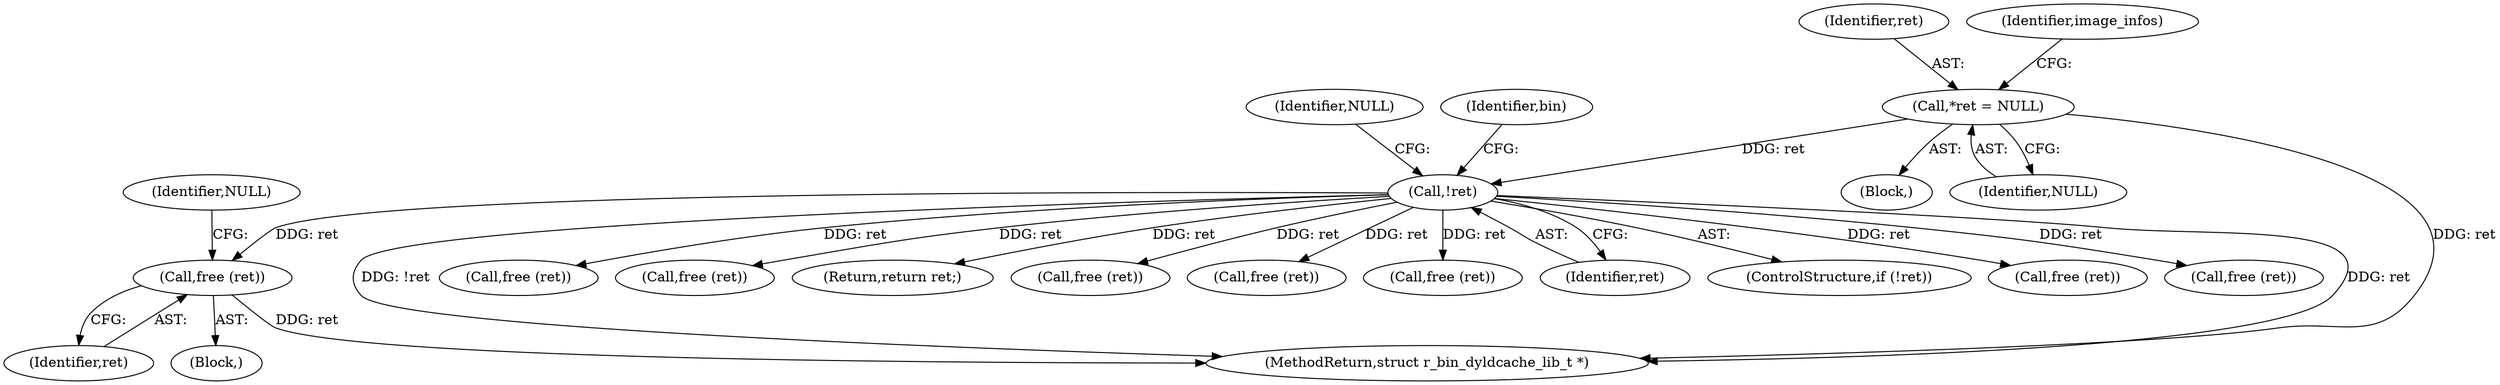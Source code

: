 digraph "0_radare2_4e98402f09a0ef0bb8559a33a4c1988c54938eaf@pointer" {
"1000303" [label="(Call,free (ret))"];
"1000191" [label="(Call,!ret)"];
"1000123" [label="(Call,*ret = NULL)"];
"1000306" [label="(Identifier,NULL)"];
"1000334" [label="(Call,free (ret))"];
"1000200" [label="(Identifier,bin)"];
"1000114" [label="(Block,)"];
"1000300" [label="(Block,)"];
"1000524" [label="(Call,free (ret))"];
"1000748" [label="(Return,return ret;)"];
"1000125" [label="(Identifier,NULL)"];
"1000303" [label="(Call,free (ret))"];
"1000236" [label="(Call,free (ret))"];
"1000384" [label="(Call,free (ret))"];
"1000123" [label="(Call,*ret = NULL)"];
"1000124" [label="(Identifier,ret)"];
"1000209" [label="(Call,free (ret))"];
"1000128" [label="(Identifier,image_infos)"];
"1000750" [label="(MethodReturn,struct r_bin_dyldcache_lib_t *)"];
"1000304" [label="(Identifier,ret)"];
"1000192" [label="(Identifier,ret)"];
"1000191" [label="(Call,!ret)"];
"1000190" [label="(ControlStructure,if (!ret))"];
"1000257" [label="(Call,free (ret))"];
"1000396" [label="(Call,free (ret))"];
"1000195" [label="(Identifier,NULL)"];
"1000303" -> "1000300"  [label="AST: "];
"1000303" -> "1000304"  [label="CFG: "];
"1000304" -> "1000303"  [label="AST: "];
"1000306" -> "1000303"  [label="CFG: "];
"1000303" -> "1000750"  [label="DDG: ret"];
"1000191" -> "1000303"  [label="DDG: ret"];
"1000191" -> "1000190"  [label="AST: "];
"1000191" -> "1000192"  [label="CFG: "];
"1000192" -> "1000191"  [label="AST: "];
"1000195" -> "1000191"  [label="CFG: "];
"1000200" -> "1000191"  [label="CFG: "];
"1000191" -> "1000750"  [label="DDG: !ret"];
"1000191" -> "1000750"  [label="DDG: ret"];
"1000123" -> "1000191"  [label="DDG: ret"];
"1000191" -> "1000209"  [label="DDG: ret"];
"1000191" -> "1000236"  [label="DDG: ret"];
"1000191" -> "1000257"  [label="DDG: ret"];
"1000191" -> "1000334"  [label="DDG: ret"];
"1000191" -> "1000384"  [label="DDG: ret"];
"1000191" -> "1000396"  [label="DDG: ret"];
"1000191" -> "1000524"  [label="DDG: ret"];
"1000191" -> "1000748"  [label="DDG: ret"];
"1000123" -> "1000114"  [label="AST: "];
"1000123" -> "1000125"  [label="CFG: "];
"1000124" -> "1000123"  [label="AST: "];
"1000125" -> "1000123"  [label="AST: "];
"1000128" -> "1000123"  [label="CFG: "];
"1000123" -> "1000750"  [label="DDG: ret"];
}
